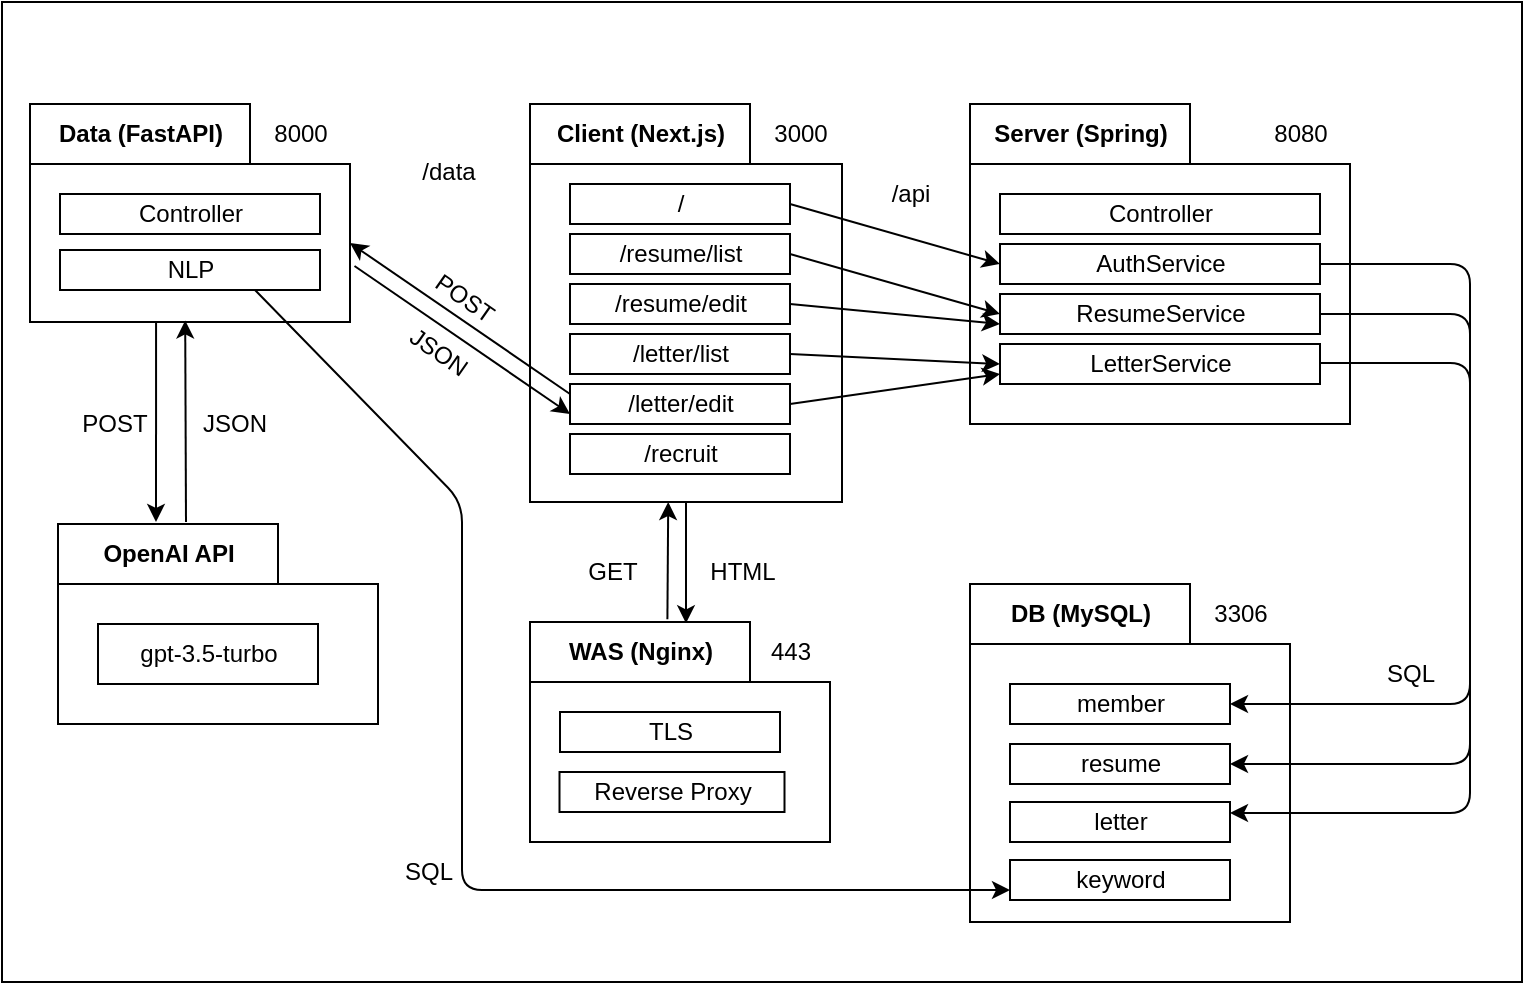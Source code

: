 <mxfile>
    <diagram id="068oyaUkRdceqvpqKm6P" name="Page-1">
        <mxGraphModel dx="969" dy="825" grid="1" gridSize="10" guides="1" tooltips="1" connect="1" arrows="1" fold="1" page="1" pageScale="1" pageWidth="827" pageHeight="583" background="#FFFFFF" math="0" shadow="0">
            <root>
                <mxCell id="0"/>
                <mxCell id="1" parent="0"/>
                <mxCell id="128" value="" style="rounded=0;whiteSpace=wrap;html=1;" parent="1" vertex="1">
                    <mxGeometry x="40" y="40" width="760" height="490" as="geometry"/>
                </mxCell>
                <mxCell id="101" value="DB (MySQL)" style="shape=folder;fontStyle=1;tabWidth=110;tabHeight=30;tabPosition=left;html=1;boundedLbl=1;labelInHeader=1;container=1;collapsible=0;recursiveResize=0;" parent="1" vertex="1">
                    <mxGeometry x="524" y="331" width="160" height="169" as="geometry"/>
                </mxCell>
                <mxCell id="102" value="member" style="html=1;" parent="101" vertex="1">
                    <mxGeometry width="110" height="20" relative="1" as="geometry">
                        <mxPoint x="20" y="50" as="offset"/>
                    </mxGeometry>
                </mxCell>
                <mxCell id="103" value="letter" style="html=1;" parent="101" vertex="1">
                    <mxGeometry x="20" y="109" width="110" height="20" as="geometry"/>
                </mxCell>
                <mxCell id="104" value="resume" style="html=1;" parent="101" vertex="1">
                    <mxGeometry x="20" y="80" width="110" height="20" as="geometry"/>
                </mxCell>
                <mxCell id="105" value="3306" style="text;html=1;align=center;verticalAlign=middle;resizable=0;points=[];autosize=1;strokeColor=none;fillColor=none;" parent="101" vertex="1">
                    <mxGeometry x="110" width="50" height="30" as="geometry"/>
                </mxCell>
                <mxCell id="130" value="keyword" style="html=1;" vertex="1" parent="101">
                    <mxGeometry x="20" y="138" width="110" height="20" as="geometry"/>
                </mxCell>
                <mxCell id="14" value="Server (Spring)" style="shape=folder;fontStyle=1;tabWidth=110;tabHeight=30;tabPosition=left;html=1;boundedLbl=1;labelInHeader=1;container=1;collapsible=0;recursiveResize=0;" parent="1" vertex="1">
                    <mxGeometry x="524" y="91" width="190" height="160" as="geometry"/>
                </mxCell>
                <mxCell id="15" value="Controller" style="html=1;" parent="14" vertex="1">
                    <mxGeometry width="160" height="20" relative="1" as="geometry">
                        <mxPoint x="15" y="45" as="offset"/>
                    </mxGeometry>
                </mxCell>
                <mxCell id="23" value="AuthService" style="html=1;" parent="14" vertex="1">
                    <mxGeometry x="15" y="70" width="160" height="20" as="geometry"/>
                </mxCell>
                <mxCell id="64" value="ResumeService" style="html=1;" parent="14" vertex="1">
                    <mxGeometry x="15" y="95" width="160" height="20" as="geometry"/>
                </mxCell>
                <mxCell id="65" value="LetterService" style="html=1;" parent="14" vertex="1">
                    <mxGeometry x="15" y="120" width="160" height="20" as="geometry"/>
                </mxCell>
                <mxCell id="69" value="8080" style="text;html=1;align=center;verticalAlign=middle;resizable=0;points=[];autosize=1;strokeColor=none;fillColor=none;" parent="14" vertex="1">
                    <mxGeometry x="140" width="50" height="30" as="geometry"/>
                </mxCell>
                <mxCell id="3" value="OpenAI API" style="shape=folder;fontStyle=1;tabWidth=110;tabHeight=30;tabPosition=left;html=1;boundedLbl=1;labelInHeader=1;container=1;collapsible=0;recursiveResize=0;" parent="1" vertex="1">
                    <mxGeometry x="68" y="301" width="160" height="100" as="geometry"/>
                </mxCell>
                <mxCell id="10" value="gpt-3.5-turbo" style="html=1;" parent="3" vertex="1">
                    <mxGeometry x="20" y="50" width="110" height="30" as="geometry"/>
                </mxCell>
                <mxCell id="84" style="edgeStyle=none;html=1;exitX=0.5;exitY=1;exitDx=0;exitDy=0;exitPerimeter=0;entryX=0.52;entryY=0.006;entryDx=0;entryDy=0;entryPerimeter=0;" parent="1" source="12" target="61" edge="1">
                    <mxGeometry relative="1" as="geometry"/>
                </mxCell>
                <mxCell id="12" value="Client (Next.js)" style="shape=folder;fontStyle=1;tabWidth=110;tabHeight=30;tabPosition=left;html=1;boundedLbl=1;labelInHeader=1;container=1;collapsible=0;recursiveResize=0;" parent="1" vertex="1">
                    <mxGeometry x="304" y="91" width="156" height="199" as="geometry"/>
                </mxCell>
                <mxCell id="13" value="/" style="html=1;" parent="12" vertex="1">
                    <mxGeometry width="110" height="20" relative="1" as="geometry">
                        <mxPoint x="20" y="40" as="offset"/>
                    </mxGeometry>
                </mxCell>
                <mxCell id="52" value="/resume/list" style="html=1;" parent="12" vertex="1">
                    <mxGeometry width="110" height="20" relative="1" as="geometry">
                        <mxPoint x="20" y="65" as="offset"/>
                    </mxGeometry>
                </mxCell>
                <mxCell id="53" value="/resume/edit" style="html=1;" parent="12" vertex="1">
                    <mxGeometry x="20" y="90.0" width="110" height="20" as="geometry"/>
                </mxCell>
                <mxCell id="96" style="edgeStyle=none;html=1;exitX=1;exitY=0.5;exitDx=0;exitDy=0;entryX=0;entryY=0.5;entryDx=0;entryDy=0;" parent="12" source="52" target="64" edge="1">
                    <mxGeometry relative="1" as="geometry"/>
                </mxCell>
                <mxCell id="95" style="edgeStyle=none;html=1;exitX=1;exitY=0.5;exitDx=0;exitDy=0;entryX=0;entryY=0.5;entryDx=0;entryDy=0;" parent="12" source="13" target="23" edge="1">
                    <mxGeometry relative="1" as="geometry"/>
                </mxCell>
                <mxCell id="54" value="/letter/list" style="html=1;" parent="12" vertex="1">
                    <mxGeometry x="20" y="115.0" width="110" height="20" as="geometry"/>
                </mxCell>
                <mxCell id="55" value="/letter/edit" style="html=1;" parent="12" vertex="1">
                    <mxGeometry x="20" y="140.0" width="110" height="20" as="geometry"/>
                </mxCell>
                <mxCell id="56" value="/recruit" style="html=1;" parent="12" vertex="1">
                    <mxGeometry x="20" y="165.0" width="110" height="20" as="geometry"/>
                </mxCell>
                <mxCell id="66" value="3000" style="text;html=1;align=center;verticalAlign=middle;resizable=0;points=[];autosize=1;strokeColor=none;fillColor=none;" parent="12" vertex="1">
                    <mxGeometry x="110" width="50" height="30" as="geometry"/>
                </mxCell>
                <mxCell id="110" style="edgeStyle=none;html=1;entryX=0;entryY=0.75;entryDx=0;entryDy=0;exitX=1.014;exitY=0.743;exitDx=0;exitDy=0;exitPerimeter=0;" parent="1" source="44" target="55" edge="1">
                    <mxGeometry relative="1" as="geometry"/>
                </mxCell>
                <mxCell id="44" value="Data (FastAPI)" style="shape=folder;fontStyle=1;tabWidth=110;tabHeight=30;tabPosition=left;html=1;boundedLbl=1;labelInHeader=1;container=1;collapsible=0;recursiveResize=0;" parent="1" vertex="1">
                    <mxGeometry x="54" y="91" width="160" height="109" as="geometry"/>
                </mxCell>
                <mxCell id="45" value="Controller" style="html=1;" parent="44" vertex="1">
                    <mxGeometry width="130" height="20" relative="1" as="geometry">
                        <mxPoint x="15" y="45" as="offset"/>
                    </mxGeometry>
                </mxCell>
                <mxCell id="68" value="8000" style="text;html=1;align=center;verticalAlign=middle;resizable=0;points=[];autosize=1;strokeColor=none;fillColor=none;" parent="44" vertex="1">
                    <mxGeometry x="110" width="50" height="30" as="geometry"/>
                </mxCell>
                <mxCell id="108" value="NLP" style="html=1;" parent="44" vertex="1">
                    <mxGeometry width="130" height="20" relative="1" as="geometry">
                        <mxPoint x="15" y="73" as="offset"/>
                    </mxGeometry>
                </mxCell>
                <mxCell id="139" style="edgeStyle=none;shape=connector;rounded=1;html=1;exitX=0.75;exitY=1;exitDx=0;exitDy=0;entryX=0;entryY=0.75;entryDx=0;entryDy=0;labelBackgroundColor=default;strokeColor=default;fontFamily=Helvetica;fontSize=11;fontColor=default;endArrow=classic;" edge="1" parent="44" source="108" target="130">
                    <mxGeometry relative="1" as="geometry">
                        <Array as="points">
                            <mxPoint x="216" y="199"/>
                            <mxPoint x="216" y="393"/>
                        </Array>
                    </mxGeometry>
                </mxCell>
                <mxCell id="82" style="edgeStyle=none;html=1;exitX=0.458;exitY=-0.012;exitDx=0;exitDy=0;exitPerimeter=0;entryX=0.443;entryY=1;entryDx=0;entryDy=0;entryPerimeter=0;" parent="1" edge="1" target="12" source="61">
                    <mxGeometry relative="1" as="geometry">
                        <mxPoint x="373" y="381" as="sourcePoint"/>
                        <mxPoint x="373.04" y="301" as="targetPoint"/>
                    </mxGeometry>
                </mxCell>
                <mxCell id="61" value="WAS (Nginx)" style="shape=folder;fontStyle=1;tabWidth=110;tabHeight=30;tabPosition=left;html=1;boundedLbl=1;labelInHeader=1;container=1;collapsible=0;recursiveResize=0;" parent="1" vertex="1">
                    <mxGeometry x="304" y="350" width="150" height="110" as="geometry"/>
                </mxCell>
                <mxCell id="62" value="TLS" style="html=1;" parent="61" vertex="1">
                    <mxGeometry width="110" height="20" relative="1" as="geometry">
                        <mxPoint x="15" y="45" as="offset"/>
                    </mxGeometry>
                </mxCell>
                <mxCell id="63" value="Reverse Proxy" style="html=1;" parent="61" vertex="1">
                    <mxGeometry x="14.75" y="75" width="112.5" height="20" as="geometry"/>
                </mxCell>
                <mxCell id="67" value="443" style="text;html=1;align=center;verticalAlign=middle;resizable=0;points=[];autosize=1;strokeColor=none;fillColor=none;" parent="61" vertex="1">
                    <mxGeometry x="110" width="40" height="30" as="geometry"/>
                </mxCell>
                <mxCell id="83" value="GET" style="text;html=1;align=center;verticalAlign=middle;resizable=0;points=[];autosize=1;strokeColor=none;fillColor=none;" parent="1" vertex="1">
                    <mxGeometry x="320" y="310" width="50" height="30" as="geometry"/>
                </mxCell>
                <mxCell id="86" value="POST" style="text;html=1;align=center;verticalAlign=middle;resizable=0;points=[];autosize=1;strokeColor=none;fillColor=none;rotation=0;" parent="1" vertex="1">
                    <mxGeometry x="66" y="236" width="60" height="30" as="geometry"/>
                </mxCell>
                <mxCell id="89" value="JSON" style="text;html=1;align=center;verticalAlign=middle;resizable=0;points=[];autosize=1;strokeColor=none;fillColor=none;rotation=0;" parent="1" vertex="1">
                    <mxGeometry x="126" y="236" width="60" height="30" as="geometry"/>
                </mxCell>
                <mxCell id="93" style="edgeStyle=none;html=1;entryX=0.485;entryY=0.993;entryDx=0;entryDy=0;entryPerimeter=0;" parent="1" target="44" edge="1">
                    <mxGeometry relative="1" as="geometry">
                        <mxPoint x="132" y="300" as="sourcePoint"/>
                    </mxGeometry>
                </mxCell>
                <mxCell id="94" value="HTML" style="text;html=1;align=center;verticalAlign=middle;resizable=0;points=[];autosize=1;strokeColor=none;fillColor=none;" parent="1" vertex="1">
                    <mxGeometry x="380" y="310" width="60" height="30" as="geometry"/>
                </mxCell>
                <mxCell id="97" style="edgeStyle=none;html=1;exitX=1;exitY=0.5;exitDx=0;exitDy=0;entryX=0;entryY=0.75;entryDx=0;entryDy=0;" parent="1" source="53" target="64" edge="1">
                    <mxGeometry relative="1" as="geometry">
                        <mxPoint x="544" y="201" as="targetPoint"/>
                    </mxGeometry>
                </mxCell>
                <mxCell id="99" style="edgeStyle=none;html=1;exitX=1;exitY=0.5;exitDx=0;exitDy=0;entryX=0;entryY=0.5;entryDx=0;entryDy=0;" parent="1" source="54" target="65" edge="1">
                    <mxGeometry relative="1" as="geometry"/>
                </mxCell>
                <mxCell id="100" style="edgeStyle=none;html=1;exitX=1;exitY=0.5;exitDx=0;exitDy=0;entryX=0;entryY=0.75;entryDx=0;entryDy=0;" parent="1" source="55" target="65" edge="1">
                    <mxGeometry relative="1" as="geometry"/>
                </mxCell>
                <mxCell id="106" style="edgeStyle=none;html=1;exitX=1;exitY=0.5;exitDx=0;exitDy=0;entryX=1;entryY=0.5;entryDx=0;entryDy=0;" parent="1" source="23" target="102" edge="1">
                    <mxGeometry relative="1" as="geometry">
                        <mxPoint x="704" y="461" as="targetPoint"/>
                        <Array as="points">
                            <mxPoint x="774" y="171"/>
                            <mxPoint x="774" y="391"/>
                        </Array>
                    </mxGeometry>
                </mxCell>
                <mxCell id="107" style="edgeStyle=none;html=1;exitX=0;exitY=0.25;exitDx=0;exitDy=0;entryX=0;entryY=0;entryDx=160;entryDy=69.5;entryPerimeter=0;" parent="1" source="55" edge="1" target="44">
                    <mxGeometry relative="1" as="geometry">
                        <mxPoint x="214" y="186" as="targetPoint"/>
                    </mxGeometry>
                </mxCell>
                <mxCell id="109" value="POST" style="text;html=1;align=center;verticalAlign=middle;resizable=0;points=[];autosize=1;strokeColor=none;fillColor=none;rotation=35;" parent="1" vertex="1">
                    <mxGeometry x="241" y="173" width="60" height="30" as="geometry"/>
                </mxCell>
                <mxCell id="114" style="edgeStyle=none;html=1;exitX=1;exitY=0.5;exitDx=0;exitDy=0;entryX=1;entryY=0.5;entryDx=0;entryDy=0;" parent="1" source="64" target="104" edge="1">
                    <mxGeometry relative="1" as="geometry">
                        <mxPoint x="654" y="391" as="targetPoint"/>
                        <mxPoint x="699" y="171" as="sourcePoint"/>
                        <Array as="points">
                            <mxPoint x="774" y="196"/>
                            <mxPoint x="774" y="421"/>
                        </Array>
                    </mxGeometry>
                </mxCell>
                <mxCell id="115" style="edgeStyle=none;html=1;exitX=1;exitY=0.5;exitDx=0;exitDy=0;entryX=1;entryY=0.5;entryDx=0;entryDy=0;" parent="1" edge="1">
                    <mxGeometry relative="1" as="geometry">
                        <mxPoint x="654" y="445.5" as="targetPoint"/>
                        <mxPoint x="699" y="220.5" as="sourcePoint"/>
                        <Array as="points">
                            <mxPoint x="774" y="220.5"/>
                            <mxPoint x="774" y="445.5"/>
                        </Array>
                    </mxGeometry>
                </mxCell>
                <mxCell id="117" value="SQL" style="text;html=1;align=center;verticalAlign=middle;resizable=0;points=[];autosize=1;strokeColor=none;fillColor=none;" parent="1" vertex="1">
                    <mxGeometry x="719" y="361" width="50" height="30" as="geometry"/>
                </mxCell>
                <mxCell id="123" value="JSON" style="text;html=1;align=center;verticalAlign=middle;resizable=0;points=[];autosize=1;strokeColor=none;fillColor=none;rotation=35;" parent="1" vertex="1">
                    <mxGeometry x="228" y="200" width="60" height="30" as="geometry"/>
                </mxCell>
                <mxCell id="125" value="/api" style="text;html=1;align=center;verticalAlign=middle;resizable=0;points=[];autosize=1;strokeColor=none;fillColor=none;" parent="1" vertex="1">
                    <mxGeometry x="474" y="121" width="40" height="30" as="geometry"/>
                </mxCell>
                <mxCell id="127" value="/data" style="text;html=1;align=center;verticalAlign=middle;resizable=0;points=[];autosize=1;strokeColor=none;fillColor=none;" parent="1" vertex="1">
                    <mxGeometry x="238" y="110" width="50" height="30" as="geometry"/>
                </mxCell>
                <mxCell id="129" style="edgeStyle=none;html=1;exitX=0.394;exitY=0.995;exitDx=0;exitDy=0;exitPerimeter=0;" edge="1" parent="1" source="44">
                    <mxGeometry relative="1" as="geometry">
                        <mxPoint x="117" y="231" as="sourcePoint"/>
                        <mxPoint x="117" y="300" as="targetPoint"/>
                    </mxGeometry>
                </mxCell>
                <mxCell id="140" value="SQL" style="text;html=1;align=center;verticalAlign=middle;resizable=0;points=[];autosize=1;strokeColor=none;fillColor=none;" vertex="1" parent="1">
                    <mxGeometry x="228" y="460" width="50" height="30" as="geometry"/>
                </mxCell>
            </root>
        </mxGraphModel>
    </diagram>
</mxfile>